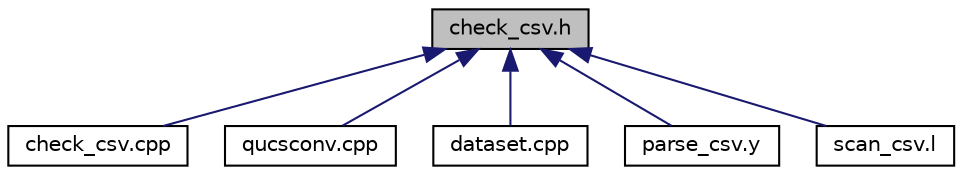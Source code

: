 digraph G
{
  edge [fontname="Helvetica",fontsize="10",labelfontname="Helvetica",labelfontsize="10"];
  node [fontname="Helvetica",fontsize="10",shape=record];
  Node1 [label="check_csv.h",height=0.2,width=0.4,color="black", fillcolor="grey75", style="filled" fontcolor="black"];
  Node1 -> Node2 [dir="back",color="midnightblue",fontsize="10",style="solid",fontname="Helvetica"];
  Node2 [label="check_csv.cpp",height=0.2,width=0.4,color="black", fillcolor="white", style="filled",URL="$check__csv_8cpp.html"];
  Node1 -> Node3 [dir="back",color="midnightblue",fontsize="10",style="solid",fontname="Helvetica"];
  Node3 [label="qucsconv.cpp",height=0.2,width=0.4,color="black", fillcolor="white", style="filled",URL="$qucsconv_8cpp.html"];
  Node1 -> Node4 [dir="back",color="midnightblue",fontsize="10",style="solid",fontname="Helvetica"];
  Node4 [label="dataset.cpp",height=0.2,width=0.4,color="black", fillcolor="white", style="filled",URL="$dataset_8cpp.html"];
  Node1 -> Node5 [dir="back",color="midnightblue",fontsize="10",style="solid",fontname="Helvetica"];
  Node5 [label="parse_csv.y",height=0.2,width=0.4,color="black", fillcolor="white", style="filled",URL="$parse__csv_8y.html"];
  Node1 -> Node6 [dir="back",color="midnightblue",fontsize="10",style="solid",fontname="Helvetica"];
  Node6 [label="scan_csv.l",height=0.2,width=0.4,color="black", fillcolor="white", style="filled",URL="$scan__csv_8l.html"];
}
